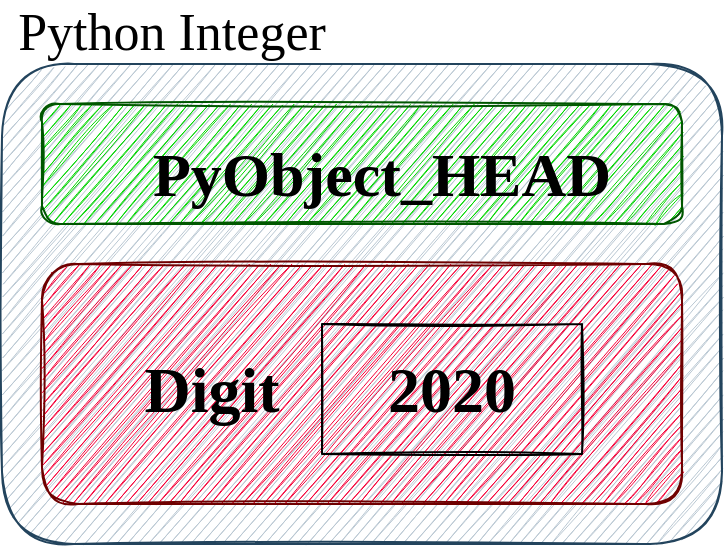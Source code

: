 <mxfile version="13.6.4" type="device" pages="2"><diagram id="nVjoyISqDlkPub7kbhTX" name="Integer Object"><mxGraphModel dx="868" dy="411" grid="1" gridSize="10" guides="1" tooltips="1" connect="1" arrows="1" fold="1" page="1" pageScale="1" pageWidth="1169" pageHeight="827" math="0" shadow="0" extFonts="Lobster^https://fonts.googleapis.com/css?family=Lobster|Fredericka the Great^https://fonts.googleapis.com/css?family=Fredericka+the+Great|Cookie^https://fonts.googleapis.com/css?family=Cookie|Rancho^https://fonts.googleapis.com/css?family=Rancho"><root><mxCell id="0"/><mxCell id="1" parent="0"/><mxCell id="UeRjXDrujJHkUhDVMdx6-1" value="" style="rounded=1;whiteSpace=wrap;html=1;fillColor=#bac8d3;strokeColor=#23445d;glass=0;shadow=0;sketch=1;" parent="1" vertex="1"><mxGeometry x="240" y="440" width="360" height="240" as="geometry"/></mxCell><mxCell id="UeRjXDrujJHkUhDVMdx6-2" value="" style="rounded=1;whiteSpace=wrap;html=1;shadow=0;glass=0;sketch=1;strokeColor=#005700;fontColor=#ffffff;fillColor=#00D600;" parent="1" vertex="1"><mxGeometry x="260" y="460" width="320" height="60" as="geometry"/></mxCell><mxCell id="UeRjXDrujJHkUhDVMdx6-3" value="" style="rounded=1;whiteSpace=wrap;html=1;shadow=0;glass=0;sketch=1;strokeColor=#6F0000;fontColor=#ffffff;fillColor=#F50038;" parent="1" vertex="1"><mxGeometry x="260" y="540" width="320" height="120" as="geometry"/></mxCell><mxCell id="UeRjXDrujJHkUhDVMdx6-4" value="&lt;h1&gt;&lt;font face=&quot;Fredericka the Great&quot; style=&quot;font-size: 31px&quot;&gt;PyObject_HEAD&lt;/font&gt;&lt;/h1&gt;" style="text;html=1;strokeColor=none;fillColor=none;align=center;verticalAlign=middle;whiteSpace=wrap;rounded=0;shadow=0;glass=0;sketch=1;" parent="1" vertex="1"><mxGeometry x="300" y="480" width="260" height="30" as="geometry"/></mxCell><mxCell id="UeRjXDrujJHkUhDVMdx6-5" value="&lt;h1&gt;&lt;font face=&quot;Fredericka the Great&quot; style=&quot;font-size: 32px&quot;&gt;Digit&lt;/font&gt;&lt;/h1&gt;" style="text;html=1;align=center;verticalAlign=middle;whiteSpace=wrap;rounded=0;shadow=0;glass=0;sketch=1;" parent="1" vertex="1"><mxGeometry x="280" y="570" width="130" height="65" as="geometry"/></mxCell><mxCell id="UeRjXDrujJHkUhDVMdx6-6" value="&lt;h1&gt;&lt;font face=&quot;Fredericka the Great&quot;&gt;&lt;span style=&quot;font-size: 32px&quot;&gt;2020&lt;/span&gt;&lt;/font&gt;&lt;/h1&gt;" style="text;html=1;align=center;verticalAlign=middle;whiteSpace=wrap;rounded=0;shadow=0;glass=0;sketch=1;strokeColor=#000000;" parent="1" vertex="1"><mxGeometry x="400" y="570" width="130" height="65" as="geometry"/></mxCell><mxCell id="UeRjXDrujJHkUhDVMdx6-7" value="&lt;font face=&quot;Rancho&quot; style=&quot;font-size: 26px&quot;&gt;Python Integer&lt;/font&gt;" style="text;html=1;align=center;verticalAlign=middle;whiteSpace=wrap;rounded=0;shadow=0;glass=0;sketch=1;fillColor=none;" parent="1" vertex="1"><mxGeometry x="240" y="414" width="170" height="20" as="geometry"/></mxCell></root></mxGraphModel></diagram><diagram id="-AQo4Y8ECByPu7A6ue0n" name="Sequence Object"><mxGraphModel dx="868" dy="411" grid="1" gridSize="10" guides="1" tooltips="1" connect="1" arrows="1" fold="1" page="1" pageScale="1" pageWidth="850" pageHeight="1100" math="0" shadow="0" extFonts="Cookie^https://fonts.googleapis.com/css?family=Cookie|Rancho^https://fonts.googleapis.com/css?family=Rancho|Fredericka the Great^https://fonts.googleapis.com/css?family=Fredericka+the+Great"><root><mxCell id="mskKMq554N-1lPqfgowA-0"/><mxCell id="mskKMq554N-1lPqfgowA-1" parent="mskKMq554N-1lPqfgowA-0"/><mxCell id="y7r-ULDYHlaxrk3z7jXD-10" style="edgeStyle=orthogonalEdgeStyle;orthogonalLoop=1;jettySize=auto;html=1;strokeColor=none;rounded=1;shape=flexArrow;" parent="mskKMq554N-1lPqfgowA-1" source="y7r-ULDYHlaxrk3z7jXD-0" target="y7r-ULDYHlaxrk3z7jXD-9" edge="1"><mxGeometry relative="1" as="geometry"/></mxCell><mxCell id="y7r-ULDYHlaxrk3z7jXD-0" value="" style="rounded=1;whiteSpace=wrap;html=1;fillColor=#bac8d3;strokeColor=#23445d;glass=0;shadow=0;sketch=1;" parent="mskKMq554N-1lPqfgowA-1" vertex="1"><mxGeometry x="50" y="310" width="360" height="240" as="geometry"/></mxCell><mxCell id="y7r-ULDYHlaxrk3z7jXD-1" value="" style="rounded=1;whiteSpace=wrap;html=1;shadow=1;glass=0;sketch=1;strokeColor=#005700;fontColor=#ffffff;fillColor=#00D600;" parent="mskKMq554N-1lPqfgowA-1" vertex="1"><mxGeometry x="70" y="330" width="320" height="60" as="geometry"/></mxCell><mxCell id="y7r-ULDYHlaxrk3z7jXD-56" style="edgeStyle=orthogonalEdgeStyle;rounded=0;orthogonalLoop=1;jettySize=auto;html=1;entryX=0;entryY=0.5;entryDx=0;entryDy=0;strokeColor=#FF0000;sketch=1;" parent="mskKMq554N-1lPqfgowA-1" source="y7r-ULDYHlaxrk3z7jXD-2" target="y7r-ULDYHlaxrk3z7jXD-9" edge="1"><mxGeometry relative="1" as="geometry"/></mxCell><mxCell id="y7r-ULDYHlaxrk3z7jXD-2" value="" style="rounded=1;whiteSpace=wrap;html=1;shadow=1;glass=0;sketch=1;strokeColor=#6F0000;fontColor=#ffffff;fillColor=#FFFF33;" parent="mskKMq554N-1lPqfgowA-1" vertex="1"><mxGeometry x="70" y="470" width="320" height="60" as="geometry"/></mxCell><mxCell id="y7r-ULDYHlaxrk3z7jXD-7" value="" style="rounded=1;whiteSpace=wrap;html=1;shadow=1;glass=0;sketch=1;strokeColor=#6F0000;fontColor=#ffffff;fillColor=#EA6B66;" parent="mskKMq554N-1lPqfgowA-1" vertex="1"><mxGeometry x="70" y="400" width="320" height="60" as="geometry"/></mxCell><mxCell id="y7r-ULDYHlaxrk3z7jXD-50" style="edgeStyle=orthogonalEdgeStyle;rounded=0;orthogonalLoop=1;jettySize=auto;html=1;entryX=0;entryY=0.5;entryDx=0;entryDy=0;sketch=1;strokeColor=#FF3333;" parent="mskKMq554N-1lPqfgowA-1" source="y7r-ULDYHlaxrk3z7jXD-9" target="y7r-ULDYHlaxrk3z7jXD-24" edge="1"><mxGeometry relative="1" as="geometry"/></mxCell><mxCell id="y7r-ULDYHlaxrk3z7jXD-9" value="&lt;h2&gt;&lt;font style=&quot;font-size: 24px&quot; face=&quot;Courier New&quot;&gt;0x101332&lt;/font&gt;&lt;/h2&gt;" style="rounded=0;whiteSpace=wrap;html=1;shadow=1;glass=0;sketch=1;strokeColor=#000000;gradientColor=none;fillColor=#66FFFF;" parent="mskKMq554N-1lPqfgowA-1" vertex="1"><mxGeometry x="470" y="320" width="160" height="60" as="geometry"/></mxCell><mxCell id="y7r-ULDYHlaxrk3z7jXD-51" style="edgeStyle=orthogonalEdgeStyle;rounded=0;orthogonalLoop=1;jettySize=auto;html=1;entryX=0;entryY=0.5;entryDx=0;entryDy=0;sketch=1;strokeColor=#FF3333;" parent="mskKMq554N-1lPqfgowA-1" source="y7r-ULDYHlaxrk3z7jXD-13" target="y7r-ULDYHlaxrk3z7jXD-29" edge="1"><mxGeometry relative="1" as="geometry"/></mxCell><mxCell id="y7r-ULDYHlaxrk3z7jXD-13" value="&lt;h2&gt;&lt;font style=&quot;font-size: 24px&quot; face=&quot;Courier New&quot;&gt;0x101333&lt;/font&gt;&lt;/h2&gt;" style="rounded=0;whiteSpace=wrap;html=1;shadow=1;glass=0;sketch=1;strokeColor=#000000;gradientColor=none;fillColor=#66FFFF;" parent="mskKMq554N-1lPqfgowA-1" vertex="1"><mxGeometry x="470" y="380" width="160" height="60" as="geometry"/></mxCell><mxCell id="y7r-ULDYHlaxrk3z7jXD-52" style="edgeStyle=orthogonalEdgeStyle;rounded=0;orthogonalLoop=1;jettySize=auto;html=1;entryX=0;entryY=0.5;entryDx=0;entryDy=0;sketch=1;strokeColor=#FF3333;" parent="mskKMq554N-1lPqfgowA-1" source="y7r-ULDYHlaxrk3z7jXD-14" target="y7r-ULDYHlaxrk3z7jXD-19" edge="1"><mxGeometry relative="1" as="geometry"><Array as="points"><mxPoint x="720" y="470"/><mxPoint x="720" y="190"/></Array></mxGeometry></mxCell><mxCell id="y7r-ULDYHlaxrk3z7jXD-14" value="&lt;h2&gt;&lt;font style=&quot;font-size: 24px&quot; face=&quot;Courier New&quot;&gt;0x101334&lt;/font&gt;&lt;/h2&gt;" style="rounded=0;whiteSpace=wrap;html=1;shadow=1;glass=0;sketch=1;strokeColor=#000000;gradientColor=none;fillColor=#66FFFF;" parent="mskKMq554N-1lPqfgowA-1" vertex="1"><mxGeometry x="470" y="440" width="160" height="60" as="geometry"/></mxCell><mxCell id="y7r-ULDYHlaxrk3z7jXD-53" style="edgeStyle=orthogonalEdgeStyle;rounded=0;orthogonalLoop=1;jettySize=auto;html=1;entryX=0;entryY=0.5;entryDx=0;entryDy=0;sketch=1;strokeColor=#FF3333;" parent="mskKMq554N-1lPqfgowA-1" source="y7r-ULDYHlaxrk3z7jXD-15" target="y7r-ULDYHlaxrk3z7jXD-48" edge="1"><mxGeometry relative="1" as="geometry"><Array as="points"><mxPoint x="720" y="530"/><mxPoint x="720" y="790"/></Array></mxGeometry></mxCell><mxCell id="y7r-ULDYHlaxrk3z7jXD-15" value="&lt;h2&gt;&lt;font style=&quot;font-size: 24px&quot; face=&quot;Courier New&quot;&gt;0x101335&lt;/font&gt;&lt;/h2&gt;" style="rounded=0;whiteSpace=wrap;html=1;shadow=1;glass=0;sketch=1;strokeColor=#000000;gradientColor=none;fillColor=#66FFFF;" parent="mskKMq554N-1lPqfgowA-1" vertex="1"><mxGeometry x="470" y="500" width="160" height="60" as="geometry"/></mxCell><mxCell id="y7r-ULDYHlaxrk3z7jXD-54" style="edgeStyle=orthogonalEdgeStyle;rounded=0;orthogonalLoop=1;jettySize=auto;html=1;entryX=0;entryY=0.5;entryDx=0;entryDy=0;sketch=1;shadow=0;strokeColor=#FF0000;" parent="mskKMq554N-1lPqfgowA-1" source="y7r-ULDYHlaxrk3z7jXD-16" target="y7r-ULDYHlaxrk3z7jXD-34" edge="1"><mxGeometry relative="1" as="geometry"/></mxCell><mxCell id="y7r-ULDYHlaxrk3z7jXD-16" value="&lt;h2&gt;&lt;font style=&quot;font-size: 24px&quot; face=&quot;Courier New&quot;&gt;0x101336&lt;/font&gt;&lt;/h2&gt;" style="rounded=0;whiteSpace=wrap;html=1;shadow=1;glass=0;sketch=1;strokeColor=#000000;gradientColor=none;fillColor=#66FFFF;" parent="mskKMq554N-1lPqfgowA-1" vertex="1"><mxGeometry x="470" y="560" width="160" height="60" as="geometry"/></mxCell><mxCell id="y7r-ULDYHlaxrk3z7jXD-55" style="edgeStyle=orthogonalEdgeStyle;rounded=0;orthogonalLoop=1;jettySize=auto;html=1;entryX=0;entryY=0.5;entryDx=0;entryDy=0;sketch=1;strokeColor=#FF3333;" parent="mskKMq554N-1lPqfgowA-1" source="y7r-ULDYHlaxrk3z7jXD-17" target="y7r-ULDYHlaxrk3z7jXD-42" edge="1"><mxGeometry relative="1" as="geometry"/></mxCell><mxCell id="y7r-ULDYHlaxrk3z7jXD-17" value="&lt;h2&gt;&lt;font style=&quot;font-size: 24px&quot; face=&quot;Courier New&quot;&gt;0x101337&lt;/font&gt;&lt;/h2&gt;" style="rounded=0;whiteSpace=wrap;html=1;shadow=1;glass=0;sketch=1;strokeColor=#000000;gradientColor=none;fillColor=#66FFFF;" parent="mskKMq554N-1lPqfgowA-1" vertex="1"><mxGeometry x="470" y="620" width="160" height="60" as="geometry"/></mxCell><mxCell id="y7r-ULDYHlaxrk3z7jXD-18" value="&lt;h2&gt;&lt;br&gt;&lt;/h2&gt;" style="rounded=0;whiteSpace=wrap;html=1;shadow=1;glass=0;sketch=1;strokeColor=#000000;gradientColor=none;fillColor=#66FFFF;" parent="mskKMq554N-1lPqfgowA-1" vertex="1"><mxGeometry x="770" y="160" width="160" height="20" as="geometry"/></mxCell><mxCell id="y7r-ULDYHlaxrk3z7jXD-19" value="&lt;h2&gt;&lt;br&gt;&lt;/h2&gt;" style="rounded=0;whiteSpace=wrap;html=1;shadow=1;glass=0;sketch=1;strokeColor=#000000;gradientColor=none;fillColor=#66FFFF;" parent="mskKMq554N-1lPqfgowA-1" vertex="1"><mxGeometry x="770" y="180" width="160" height="20" as="geometry"/></mxCell><mxCell id="y7r-ULDYHlaxrk3z7jXD-20" value="&lt;h2&gt;&lt;br&gt;&lt;/h2&gt;" style="rounded=0;whiteSpace=wrap;html=1;shadow=1;glass=0;sketch=1;strokeColor=#000000;gradientColor=none;fillColor=#66FFFF;" parent="mskKMq554N-1lPqfgowA-1" vertex="1"><mxGeometry x="770" y="200" width="160" height="20" as="geometry"/></mxCell><mxCell id="y7r-ULDYHlaxrk3z7jXD-21" value="&lt;h2&gt;&lt;br&gt;&lt;/h2&gt;" style="rounded=0;whiteSpace=wrap;html=1;shadow=1;glass=0;sketch=1;strokeColor=#000000;gradientColor=none;fillColor=#66FFFF;" parent="mskKMq554N-1lPqfgowA-1" vertex="1"><mxGeometry x="770" y="220" width="160" height="20" as="geometry"/></mxCell><mxCell id="y7r-ULDYHlaxrk3z7jXD-22" value="&lt;h2&gt;&lt;br&gt;&lt;/h2&gt;" style="rounded=0;whiteSpace=wrap;html=1;shadow=1;glass=0;sketch=1;strokeColor=#000000;gradientColor=none;fillColor=#66FFFF;" parent="mskKMq554N-1lPqfgowA-1" vertex="1"><mxGeometry x="770" y="240" width="160" height="20" as="geometry"/></mxCell><mxCell id="y7r-ULDYHlaxrk3z7jXD-23" value="&lt;h2&gt;&lt;br&gt;&lt;/h2&gt;" style="rounded=0;whiteSpace=wrap;html=1;shadow=1;glass=0;sketch=1;strokeColor=#000000;gradientColor=none;fillColor=#66FFFF;" parent="mskKMq554N-1lPqfgowA-1" vertex="1"><mxGeometry x="770" y="260" width="160" height="20" as="geometry"/></mxCell><mxCell id="y7r-ULDYHlaxrk3z7jXD-24" value="&lt;h2&gt;&lt;br&gt;&lt;/h2&gt;" style="rounded=0;whiteSpace=wrap;html=1;shadow=1;glass=0;sketch=1;strokeColor=#000000;gradientColor=none;fillColor=#66FFFF;" parent="mskKMq554N-1lPqfgowA-1" vertex="1"><mxGeometry x="770" y="280" width="160" height="20" as="geometry"/></mxCell><mxCell id="y7r-ULDYHlaxrk3z7jXD-25" value="&lt;h2&gt;&lt;br&gt;&lt;/h2&gt;" style="rounded=0;whiteSpace=wrap;html=1;shadow=1;glass=0;sketch=1;strokeColor=#000000;gradientColor=none;fillColor=#66FFFF;" parent="mskKMq554N-1lPqfgowA-1" vertex="1"><mxGeometry x="770" y="300" width="160" height="20" as="geometry"/></mxCell><mxCell id="y7r-ULDYHlaxrk3z7jXD-26" value="&lt;h2&gt;&lt;br&gt;&lt;/h2&gt;" style="rounded=0;whiteSpace=wrap;html=1;shadow=1;glass=0;sketch=1;strokeColor=#000000;gradientColor=none;fillColor=#66FFFF;" parent="mskKMq554N-1lPqfgowA-1" vertex="1"><mxGeometry x="770" y="320" width="160" height="20" as="geometry"/></mxCell><mxCell id="y7r-ULDYHlaxrk3z7jXD-27" value="&lt;h2&gt;&lt;br&gt;&lt;/h2&gt;" style="rounded=0;whiteSpace=wrap;html=1;shadow=1;glass=0;sketch=1;strokeColor=#000000;gradientColor=none;fillColor=#66FFFF;" parent="mskKMq554N-1lPqfgowA-1" vertex="1"><mxGeometry x="770" y="340" width="160" height="20" as="geometry"/></mxCell><mxCell id="y7r-ULDYHlaxrk3z7jXD-28" value="&lt;h2&gt;&lt;br&gt;&lt;/h2&gt;" style="rounded=0;whiteSpace=wrap;html=1;shadow=1;glass=0;sketch=1;strokeColor=#000000;gradientColor=none;fillColor=#66FFFF;" parent="mskKMq554N-1lPqfgowA-1" vertex="1"><mxGeometry x="770" y="360" width="160" height="20" as="geometry"/></mxCell><mxCell id="y7r-ULDYHlaxrk3z7jXD-29" value="&lt;h2&gt;&lt;br&gt;&lt;/h2&gt;" style="rounded=0;whiteSpace=wrap;html=1;shadow=1;glass=0;sketch=1;strokeColor=#000000;gradientColor=none;fillColor=#66FFFF;" parent="mskKMq554N-1lPqfgowA-1" vertex="1"><mxGeometry x="770" y="400" width="160" height="20" as="geometry"/></mxCell><mxCell id="y7r-ULDYHlaxrk3z7jXD-30" value="&lt;h2&gt;&lt;br&gt;&lt;/h2&gt;" style="rounded=0;whiteSpace=wrap;html=1;shadow=1;glass=0;sketch=1;strokeColor=#000000;gradientColor=none;fillColor=#66FFFF;" parent="mskKMq554N-1lPqfgowA-1" vertex="1"><mxGeometry x="770" y="420" width="160" height="20" as="geometry"/></mxCell><mxCell id="y7r-ULDYHlaxrk3z7jXD-31" value="&lt;h2&gt;&lt;br&gt;&lt;/h2&gt;" style="rounded=0;whiteSpace=wrap;html=1;shadow=1;glass=0;sketch=1;strokeColor=#000000;gradientColor=none;fillColor=#66FFFF;" parent="mskKMq554N-1lPqfgowA-1" vertex="1"><mxGeometry x="770" y="440" width="160" height="20" as="geometry"/></mxCell><mxCell id="y7r-ULDYHlaxrk3z7jXD-32" value="&lt;h2&gt;&lt;br&gt;&lt;/h2&gt;" style="rounded=0;whiteSpace=wrap;html=1;shadow=1;glass=0;sketch=1;strokeColor=#000000;gradientColor=none;fillColor=#66FFFF;" parent="mskKMq554N-1lPqfgowA-1" vertex="1"><mxGeometry x="770" y="460" width="160" height="20" as="geometry"/></mxCell><mxCell id="y7r-ULDYHlaxrk3z7jXD-33" value="&lt;h2&gt;&lt;br&gt;&lt;/h2&gt;" style="rounded=0;whiteSpace=wrap;html=1;shadow=1;glass=0;sketch=1;strokeColor=#000000;gradientColor=none;fillColor=#66FFFF;" parent="mskKMq554N-1lPqfgowA-1" vertex="1"><mxGeometry x="770" y="380" width="160" height="20" as="geometry"/></mxCell><mxCell id="y7r-ULDYHlaxrk3z7jXD-34" value="&lt;h2&gt;&lt;br&gt;&lt;/h2&gt;" style="rounded=0;whiteSpace=wrap;html=1;shadow=1;glass=0;sketch=1;strokeColor=#000000;gradientColor=none;fillColor=#66FFFF;" parent="mskKMq554N-1lPqfgowA-1" vertex="1"><mxGeometry x="770" y="480" width="160" height="20" as="geometry"/></mxCell><mxCell id="y7r-ULDYHlaxrk3z7jXD-35" value="&lt;h2&gt;&lt;br&gt;&lt;/h2&gt;" style="rounded=0;whiteSpace=wrap;html=1;shadow=1;glass=0;sketch=1;strokeColor=#000000;gradientColor=none;fillColor=#66FFFF;" parent="mskKMq554N-1lPqfgowA-1" vertex="1"><mxGeometry x="770" y="500" width="160" height="20" as="geometry"/></mxCell><mxCell id="y7r-ULDYHlaxrk3z7jXD-36" value="&lt;h2&gt;&lt;br&gt;&lt;/h2&gt;" style="rounded=0;whiteSpace=wrap;html=1;shadow=1;glass=0;sketch=1;strokeColor=#000000;gradientColor=none;fillColor=#66FFFF;" parent="mskKMq554N-1lPqfgowA-1" vertex="1"><mxGeometry x="770" y="520" width="160" height="20" as="geometry"/></mxCell><mxCell id="y7r-ULDYHlaxrk3z7jXD-37" value="&lt;h2&gt;&lt;br&gt;&lt;/h2&gt;" style="rounded=0;whiteSpace=wrap;html=1;shadow=1;glass=0;sketch=1;strokeColor=#000000;gradientColor=none;fillColor=#66FFFF;" parent="mskKMq554N-1lPqfgowA-1" vertex="1"><mxGeometry x="770" y="540" width="160" height="20" as="geometry"/></mxCell><mxCell id="y7r-ULDYHlaxrk3z7jXD-38" value="&lt;h2&gt;&lt;br&gt;&lt;/h2&gt;" style="rounded=0;whiteSpace=wrap;html=1;shadow=1;glass=0;sketch=1;strokeColor=#000000;gradientColor=none;fillColor=#66FFFF;" parent="mskKMq554N-1lPqfgowA-1" vertex="1"><mxGeometry x="770" y="560" width="160" height="20" as="geometry"/></mxCell><mxCell id="y7r-ULDYHlaxrk3z7jXD-39" value="&lt;h2&gt;&lt;br&gt;&lt;/h2&gt;" style="rounded=0;whiteSpace=wrap;html=1;shadow=1;glass=0;sketch=1;strokeColor=#000000;gradientColor=none;fillColor=#66FFFF;" parent="mskKMq554N-1lPqfgowA-1" vertex="1"><mxGeometry x="770" y="580" width="160" height="20" as="geometry"/></mxCell><mxCell id="y7r-ULDYHlaxrk3z7jXD-40" value="&lt;h2&gt;&lt;br&gt;&lt;/h2&gt;" style="rounded=0;whiteSpace=wrap;html=1;shadow=1;glass=0;sketch=1;strokeColor=#000000;gradientColor=none;fillColor=#66FFFF;" parent="mskKMq554N-1lPqfgowA-1" vertex="1"><mxGeometry x="770" y="600" width="160" height="20" as="geometry"/></mxCell><mxCell id="y7r-ULDYHlaxrk3z7jXD-41" value="&lt;h2&gt;&lt;br&gt;&lt;/h2&gt;" style="rounded=0;whiteSpace=wrap;html=1;shadow=1;glass=0;sketch=1;strokeColor=#000000;gradientColor=none;fillColor=#66FFFF;" parent="mskKMq554N-1lPqfgowA-1" vertex="1"><mxGeometry x="770" y="620" width="160" height="20" as="geometry"/></mxCell><mxCell id="y7r-ULDYHlaxrk3z7jXD-42" value="&lt;h2&gt;&lt;br&gt;&lt;/h2&gt;" style="rounded=0;whiteSpace=wrap;html=1;shadow=1;glass=0;sketch=1;strokeColor=#000000;gradientColor=none;fillColor=#66FFFF;" parent="mskKMq554N-1lPqfgowA-1" vertex="1"><mxGeometry x="770" y="640" width="160" height="20" as="geometry"/></mxCell><mxCell id="y7r-ULDYHlaxrk3z7jXD-43" value="&lt;h2&gt;&lt;br&gt;&lt;/h2&gt;" style="rounded=0;whiteSpace=wrap;html=1;shadow=1;glass=0;sketch=1;strokeColor=#000000;gradientColor=none;fillColor=#66FFFF;" parent="mskKMq554N-1lPqfgowA-1" vertex="1"><mxGeometry x="770" y="660" width="160" height="20" as="geometry"/></mxCell><mxCell id="y7r-ULDYHlaxrk3z7jXD-44" value="&lt;h2&gt;&lt;br&gt;&lt;/h2&gt;" style="rounded=0;whiteSpace=wrap;html=1;shadow=1;glass=0;sketch=1;strokeColor=#000000;gradientColor=none;fillColor=#66FFFF;" parent="mskKMq554N-1lPqfgowA-1" vertex="1"><mxGeometry x="770" y="680" width="160" height="20" as="geometry"/></mxCell><mxCell id="y7r-ULDYHlaxrk3z7jXD-45" value="&lt;h2&gt;&lt;br&gt;&lt;/h2&gt;" style="rounded=0;whiteSpace=wrap;html=1;shadow=1;glass=0;sketch=1;strokeColor=#000000;gradientColor=none;fillColor=#66FFFF;" parent="mskKMq554N-1lPqfgowA-1" vertex="1"><mxGeometry x="770" y="720" width="160" height="20" as="geometry"/></mxCell><mxCell id="y7r-ULDYHlaxrk3z7jXD-46" value="&lt;h2&gt;&lt;br&gt;&lt;/h2&gt;" style="rounded=0;whiteSpace=wrap;html=1;shadow=1;glass=0;sketch=1;strokeColor=#000000;gradientColor=none;fillColor=#66FFFF;" parent="mskKMq554N-1lPqfgowA-1" vertex="1"><mxGeometry x="770" y="740" width="160" height="20" as="geometry"/></mxCell><mxCell id="y7r-ULDYHlaxrk3z7jXD-47" value="&lt;h2&gt;&lt;br&gt;&lt;/h2&gt;" style="rounded=0;whiteSpace=wrap;html=1;shadow=1;glass=0;sketch=1;strokeColor=#000000;gradientColor=none;fillColor=#66FFFF;" parent="mskKMq554N-1lPqfgowA-1" vertex="1"><mxGeometry x="770" y="760" width="160" height="20" as="geometry"/></mxCell><mxCell id="y7r-ULDYHlaxrk3z7jXD-48" value="&lt;h2&gt;&lt;br&gt;&lt;/h2&gt;" style="rounded=0;whiteSpace=wrap;html=1;shadow=1;glass=0;sketch=1;strokeColor=#000000;gradientColor=none;fillColor=#66FFFF;" parent="mskKMq554N-1lPqfgowA-1" vertex="1"><mxGeometry x="770" y="780" width="160" height="20" as="geometry"/></mxCell><mxCell id="y7r-ULDYHlaxrk3z7jXD-49" value="&lt;h2&gt;&lt;br&gt;&lt;/h2&gt;" style="rounded=0;whiteSpace=wrap;html=1;shadow=1;glass=0;sketch=1;strokeColor=#000000;gradientColor=none;fillColor=#66FFFF;" parent="mskKMq554N-1lPqfgowA-1" vertex="1"><mxGeometry x="770" y="700" width="160" height="20" as="geometry"/></mxCell><mxCell id="y7r-ULDYHlaxrk3z7jXD-57" value="&lt;font face=&quot;Rancho&quot; style=&quot;font-size: 24px&quot;&gt;Python List&lt;/font&gt;" style="text;html=1;strokeColor=none;fillColor=none;align=center;verticalAlign=middle;whiteSpace=wrap;rounded=0;shadow=1;glass=0;sketch=1;" parent="mskKMq554N-1lPqfgowA-1" vertex="1"><mxGeometry x="100" y="280" width="100" height="20" as="geometry"/></mxCell><mxCell id="y7r-ULDYHlaxrk3z7jXD-58" value="&lt;h1&gt;&lt;font style=&quot;font-size: 21px&quot; face=&quot;Fredericka the Great&quot;&gt;PyObject_HEAD&lt;/font&gt;&lt;/h1&gt;" style="text;html=1;strokeColor=none;fillColor=none;align=center;verticalAlign=middle;whiteSpace=wrap;rounded=0;shadow=1;glass=0;sketch=1;" parent="mskKMq554N-1lPqfgowA-1" vertex="1"><mxGeometry x="145" y="350" width="170" height="20" as="geometry"/></mxCell><mxCell id="y7r-ULDYHlaxrk3z7jXD-59" value="&lt;h1&gt;&lt;font style=&quot;font-size: 21px&quot; face=&quot;Fredericka the Great&quot;&gt;Length&lt;/font&gt;&lt;/h1&gt;" style="text;html=1;strokeColor=none;fillColor=none;align=center;verticalAlign=middle;whiteSpace=wrap;rounded=0;shadow=1;glass=0;sketch=1;" parent="mskKMq554N-1lPqfgowA-1" vertex="1"><mxGeometry x="140" y="420" width="170" height="20" as="geometry"/></mxCell><mxCell id="y7r-ULDYHlaxrk3z7jXD-60" value="&lt;h1&gt;&lt;font style=&quot;font-size: 21px&quot; face=&quot;Fredericka the Great&quot;&gt;Items&lt;/font&gt;&lt;/h1&gt;" style="text;html=1;strokeColor=none;fillColor=none;align=center;verticalAlign=middle;whiteSpace=wrap;rounded=0;shadow=1;glass=0;sketch=1;" parent="mskKMq554N-1lPqfgowA-1" vertex="1"><mxGeometry x="140" y="490" width="170" height="20" as="geometry"/></mxCell></root></mxGraphModel></diagram></mxfile>